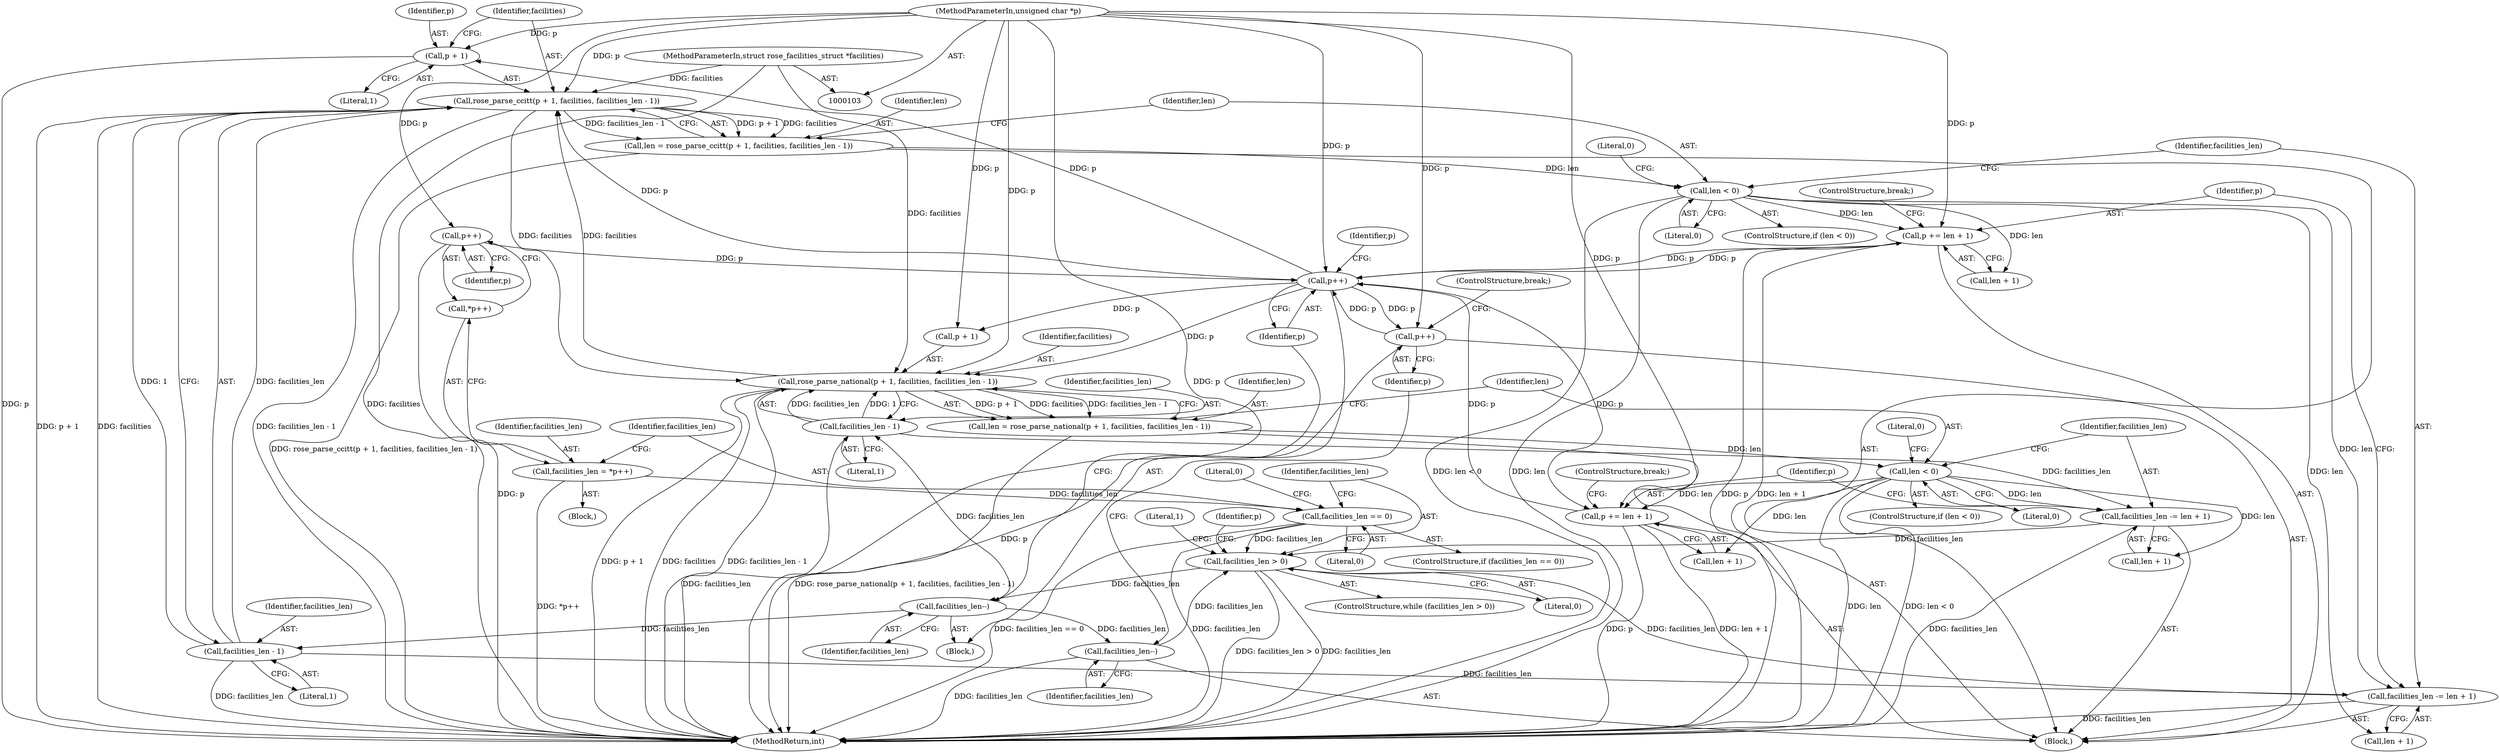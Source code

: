digraph "0_linux_be20250c13f88375345ad99950190685eda51eb8_0@pointer" {
"1000171" [label="(Call,p + 1)"];
"1000133" [label="(Call,p++)"];
"1000189" [label="(Call,p += len + 1)"];
"1000179" [label="(Call,len < 0)"];
"1000168" [label="(Call,len = rose_parse_ccitt(p + 1, facilities, facilities_len - 1))"];
"1000170" [label="(Call,rose_parse_ccitt(p + 1, facilities, facilities_len - 1))"];
"1000104" [label="(MethodParameterIn,unsigned char *p)"];
"1000142" [label="(Call,rose_parse_national(p + 1, facilities, facilities_len - 1))"];
"1000105" [label="(MethodParameterIn,struct rose_facilities_struct *facilities)"];
"1000147" [label="(Call,facilities_len - 1)"];
"1000131" [label="(Call,facilities_len--)"];
"1000121" [label="(Call,facilities_len > 0)"];
"1000184" [label="(Call,facilities_len -= len + 1)"];
"1000175" [label="(Call,facilities_len - 1)"];
"1000156" [label="(Call,facilities_len -= len + 1)"];
"1000151" [label="(Call,len < 0)"];
"1000140" [label="(Call,len = rose_parse_national(p + 1, facilities, facilities_len - 1))"];
"1000196" [label="(Call,facilities_len--)"];
"1000115" [label="(Call,facilities_len == 0)"];
"1000109" [label="(Call,facilities_len = *p++)"];
"1000198" [label="(Call,p++)"];
"1000112" [label="(Call,p++)"];
"1000161" [label="(Call,p += len + 1)"];
"1000116" [label="(Identifier,facilities_len)"];
"1000200" [label="(ControlStructure,break;)"];
"1000185" [label="(Identifier,facilities_len)"];
"1000112" [label="(Call,p++)"];
"1000179" [label="(Call,len < 0)"];
"1000181" [label="(Literal,0)"];
"1000105" [label="(MethodParameterIn,struct rose_facilities_struct *facilities)"];
"1000114" [label="(ControlStructure,if (facilities_len == 0))"];
"1000178" [label="(ControlStructure,if (len < 0))"];
"1000131" [label="(Call,facilities_len--)"];
"1000184" [label="(Call,facilities_len -= len + 1)"];
"1000171" [label="(Call,p + 1)"];
"1000163" [label="(Call,len + 1)"];
"1000197" [label="(Identifier,facilities_len)"];
"1000191" [label="(Call,len + 1)"];
"1000141" [label="(Identifier,len)"];
"1000138" [label="(Block,)"];
"1000149" [label="(Literal,1)"];
"1000142" [label="(Call,rose_parse_national(p + 1, facilities, facilities_len - 1))"];
"1000183" [label="(Literal,0)"];
"1000180" [label="(Identifier,len)"];
"1000186" [label="(Call,len + 1)"];
"1000155" [label="(Literal,0)"];
"1000190" [label="(Identifier,p)"];
"1000110" [label="(Identifier,facilities_len)"];
"1000169" [label="(Identifier,len)"];
"1000204" [label="(Literal,1)"];
"1000106" [label="(Block,)"];
"1000134" [label="(Identifier,p)"];
"1000140" [label="(Call,len = rose_parse_national(p + 1, facilities, facilities_len - 1))"];
"1000119" [label="(Literal,0)"];
"1000205" [label="(MethodReturn,int)"];
"1000199" [label="(Identifier,p)"];
"1000158" [label="(Call,len + 1)"];
"1000156" [label="(Call,facilities_len -= len + 1)"];
"1000130" [label="(Block,)"];
"1000176" [label="(Identifier,facilities_len)"];
"1000151" [label="(Call,len < 0)"];
"1000172" [label="(Identifier,p)"];
"1000133" [label="(Call,p++)"];
"1000162" [label="(Identifier,p)"];
"1000150" [label="(ControlStructure,if (len < 0))"];
"1000166" [label="(ControlStructure,break;)"];
"1000117" [label="(Literal,0)"];
"1000147" [label="(Call,facilities_len - 1)"];
"1000123" [label="(Literal,0)"];
"1000122" [label="(Identifier,facilities_len)"];
"1000148" [label="(Identifier,facilities_len)"];
"1000170" [label="(Call,rose_parse_ccitt(p + 1, facilities, facilities_len - 1))"];
"1000109" [label="(Call,facilities_len = *p++)"];
"1000152" [label="(Identifier,len)"];
"1000174" [label="(Identifier,facilities)"];
"1000196" [label="(Call,facilities_len--)"];
"1000153" [label="(Literal,0)"];
"1000173" [label="(Literal,1)"];
"1000168" [label="(Call,len = rose_parse_ccitt(p + 1, facilities, facilities_len - 1))"];
"1000104" [label="(MethodParameterIn,unsigned char *p)"];
"1000115" [label="(Call,facilities_len == 0)"];
"1000177" [label="(Literal,1)"];
"1000157" [label="(Identifier,facilities_len)"];
"1000111" [label="(Call,*p++)"];
"1000175" [label="(Call,facilities_len - 1)"];
"1000189" [label="(Call,p += len + 1)"];
"1000146" [label="(Identifier,facilities)"];
"1000137" [label="(Identifier,p)"];
"1000198" [label="(Call,p++)"];
"1000194" [label="(ControlStructure,break;)"];
"1000132" [label="(Identifier,facilities_len)"];
"1000121" [label="(Call,facilities_len > 0)"];
"1000113" [label="(Identifier,p)"];
"1000128" [label="(Identifier,p)"];
"1000161" [label="(Call,p += len + 1)"];
"1000143" [label="(Call,p + 1)"];
"1000120" [label="(ControlStructure,while (facilities_len > 0))"];
"1000171" -> "1000170"  [label="AST: "];
"1000171" -> "1000173"  [label="CFG: "];
"1000172" -> "1000171"  [label="AST: "];
"1000173" -> "1000171"  [label="AST: "];
"1000174" -> "1000171"  [label="CFG: "];
"1000171" -> "1000205"  [label="DDG: p"];
"1000133" -> "1000171"  [label="DDG: p"];
"1000104" -> "1000171"  [label="DDG: p"];
"1000133" -> "1000130"  [label="AST: "];
"1000133" -> "1000134"  [label="CFG: "];
"1000134" -> "1000133"  [label="AST: "];
"1000137" -> "1000133"  [label="CFG: "];
"1000189" -> "1000133"  [label="DDG: p"];
"1000198" -> "1000133"  [label="DDG: p"];
"1000112" -> "1000133"  [label="DDG: p"];
"1000161" -> "1000133"  [label="DDG: p"];
"1000104" -> "1000133"  [label="DDG: p"];
"1000133" -> "1000142"  [label="DDG: p"];
"1000133" -> "1000143"  [label="DDG: p"];
"1000133" -> "1000161"  [label="DDG: p"];
"1000133" -> "1000170"  [label="DDG: p"];
"1000133" -> "1000189"  [label="DDG: p"];
"1000133" -> "1000198"  [label="DDG: p"];
"1000189" -> "1000138"  [label="AST: "];
"1000189" -> "1000191"  [label="CFG: "];
"1000190" -> "1000189"  [label="AST: "];
"1000191" -> "1000189"  [label="AST: "];
"1000194" -> "1000189"  [label="CFG: "];
"1000189" -> "1000205"  [label="DDG: p"];
"1000189" -> "1000205"  [label="DDG: len + 1"];
"1000179" -> "1000189"  [label="DDG: len"];
"1000104" -> "1000189"  [label="DDG: p"];
"1000179" -> "1000178"  [label="AST: "];
"1000179" -> "1000181"  [label="CFG: "];
"1000180" -> "1000179"  [label="AST: "];
"1000181" -> "1000179"  [label="AST: "];
"1000183" -> "1000179"  [label="CFG: "];
"1000185" -> "1000179"  [label="CFG: "];
"1000179" -> "1000205"  [label="DDG: len < 0"];
"1000179" -> "1000205"  [label="DDG: len"];
"1000168" -> "1000179"  [label="DDG: len"];
"1000179" -> "1000184"  [label="DDG: len"];
"1000179" -> "1000186"  [label="DDG: len"];
"1000179" -> "1000191"  [label="DDG: len"];
"1000168" -> "1000138"  [label="AST: "];
"1000168" -> "1000170"  [label="CFG: "];
"1000169" -> "1000168"  [label="AST: "];
"1000170" -> "1000168"  [label="AST: "];
"1000180" -> "1000168"  [label="CFG: "];
"1000168" -> "1000205"  [label="DDG: rose_parse_ccitt(p + 1, facilities, facilities_len - 1)"];
"1000170" -> "1000168"  [label="DDG: p + 1"];
"1000170" -> "1000168"  [label="DDG: facilities"];
"1000170" -> "1000168"  [label="DDG: facilities_len - 1"];
"1000170" -> "1000175"  [label="CFG: "];
"1000174" -> "1000170"  [label="AST: "];
"1000175" -> "1000170"  [label="AST: "];
"1000170" -> "1000205"  [label="DDG: p + 1"];
"1000170" -> "1000205"  [label="DDG: facilities"];
"1000170" -> "1000205"  [label="DDG: facilities_len - 1"];
"1000170" -> "1000142"  [label="DDG: facilities"];
"1000104" -> "1000170"  [label="DDG: p"];
"1000142" -> "1000170"  [label="DDG: facilities"];
"1000105" -> "1000170"  [label="DDG: facilities"];
"1000175" -> "1000170"  [label="DDG: facilities_len"];
"1000175" -> "1000170"  [label="DDG: 1"];
"1000104" -> "1000103"  [label="AST: "];
"1000104" -> "1000205"  [label="DDG: p"];
"1000104" -> "1000112"  [label="DDG: p"];
"1000104" -> "1000142"  [label="DDG: p"];
"1000104" -> "1000143"  [label="DDG: p"];
"1000104" -> "1000161"  [label="DDG: p"];
"1000104" -> "1000198"  [label="DDG: p"];
"1000142" -> "1000140"  [label="AST: "];
"1000142" -> "1000147"  [label="CFG: "];
"1000143" -> "1000142"  [label="AST: "];
"1000146" -> "1000142"  [label="AST: "];
"1000147" -> "1000142"  [label="AST: "];
"1000140" -> "1000142"  [label="CFG: "];
"1000142" -> "1000205"  [label="DDG: p + 1"];
"1000142" -> "1000205"  [label="DDG: facilities"];
"1000142" -> "1000205"  [label="DDG: facilities_len - 1"];
"1000142" -> "1000140"  [label="DDG: p + 1"];
"1000142" -> "1000140"  [label="DDG: facilities"];
"1000142" -> "1000140"  [label="DDG: facilities_len - 1"];
"1000105" -> "1000142"  [label="DDG: facilities"];
"1000147" -> "1000142"  [label="DDG: facilities_len"];
"1000147" -> "1000142"  [label="DDG: 1"];
"1000105" -> "1000103"  [label="AST: "];
"1000105" -> "1000205"  [label="DDG: facilities"];
"1000147" -> "1000149"  [label="CFG: "];
"1000148" -> "1000147"  [label="AST: "];
"1000149" -> "1000147"  [label="AST: "];
"1000147" -> "1000205"  [label="DDG: facilities_len"];
"1000131" -> "1000147"  [label="DDG: facilities_len"];
"1000147" -> "1000156"  [label="DDG: facilities_len"];
"1000131" -> "1000130"  [label="AST: "];
"1000131" -> "1000132"  [label="CFG: "];
"1000132" -> "1000131"  [label="AST: "];
"1000134" -> "1000131"  [label="CFG: "];
"1000121" -> "1000131"  [label="DDG: facilities_len"];
"1000131" -> "1000175"  [label="DDG: facilities_len"];
"1000131" -> "1000196"  [label="DDG: facilities_len"];
"1000121" -> "1000120"  [label="AST: "];
"1000121" -> "1000123"  [label="CFG: "];
"1000122" -> "1000121"  [label="AST: "];
"1000123" -> "1000121"  [label="AST: "];
"1000128" -> "1000121"  [label="CFG: "];
"1000204" -> "1000121"  [label="CFG: "];
"1000121" -> "1000205"  [label="DDG: facilities_len > 0"];
"1000121" -> "1000205"  [label="DDG: facilities_len"];
"1000184" -> "1000121"  [label="DDG: facilities_len"];
"1000156" -> "1000121"  [label="DDG: facilities_len"];
"1000196" -> "1000121"  [label="DDG: facilities_len"];
"1000115" -> "1000121"  [label="DDG: facilities_len"];
"1000184" -> "1000138"  [label="AST: "];
"1000184" -> "1000186"  [label="CFG: "];
"1000185" -> "1000184"  [label="AST: "];
"1000186" -> "1000184"  [label="AST: "];
"1000190" -> "1000184"  [label="CFG: "];
"1000184" -> "1000205"  [label="DDG: facilities_len"];
"1000175" -> "1000184"  [label="DDG: facilities_len"];
"1000175" -> "1000177"  [label="CFG: "];
"1000176" -> "1000175"  [label="AST: "];
"1000177" -> "1000175"  [label="AST: "];
"1000175" -> "1000205"  [label="DDG: facilities_len"];
"1000156" -> "1000138"  [label="AST: "];
"1000156" -> "1000158"  [label="CFG: "];
"1000157" -> "1000156"  [label="AST: "];
"1000158" -> "1000156"  [label="AST: "];
"1000162" -> "1000156"  [label="CFG: "];
"1000156" -> "1000205"  [label="DDG: facilities_len"];
"1000151" -> "1000156"  [label="DDG: len"];
"1000151" -> "1000150"  [label="AST: "];
"1000151" -> "1000153"  [label="CFG: "];
"1000152" -> "1000151"  [label="AST: "];
"1000153" -> "1000151"  [label="AST: "];
"1000155" -> "1000151"  [label="CFG: "];
"1000157" -> "1000151"  [label="CFG: "];
"1000151" -> "1000205"  [label="DDG: len < 0"];
"1000151" -> "1000205"  [label="DDG: len"];
"1000140" -> "1000151"  [label="DDG: len"];
"1000151" -> "1000158"  [label="DDG: len"];
"1000151" -> "1000161"  [label="DDG: len"];
"1000151" -> "1000163"  [label="DDG: len"];
"1000140" -> "1000138"  [label="AST: "];
"1000141" -> "1000140"  [label="AST: "];
"1000152" -> "1000140"  [label="CFG: "];
"1000140" -> "1000205"  [label="DDG: rose_parse_national(p + 1, facilities, facilities_len - 1)"];
"1000196" -> "1000138"  [label="AST: "];
"1000196" -> "1000197"  [label="CFG: "];
"1000197" -> "1000196"  [label="AST: "];
"1000199" -> "1000196"  [label="CFG: "];
"1000196" -> "1000205"  [label="DDG: facilities_len"];
"1000115" -> "1000114"  [label="AST: "];
"1000115" -> "1000117"  [label="CFG: "];
"1000116" -> "1000115"  [label="AST: "];
"1000117" -> "1000115"  [label="AST: "];
"1000119" -> "1000115"  [label="CFG: "];
"1000122" -> "1000115"  [label="CFG: "];
"1000115" -> "1000205"  [label="DDG: facilities_len == 0"];
"1000115" -> "1000205"  [label="DDG: facilities_len"];
"1000109" -> "1000115"  [label="DDG: facilities_len"];
"1000109" -> "1000106"  [label="AST: "];
"1000109" -> "1000111"  [label="CFG: "];
"1000110" -> "1000109"  [label="AST: "];
"1000111" -> "1000109"  [label="AST: "];
"1000116" -> "1000109"  [label="CFG: "];
"1000109" -> "1000205"  [label="DDG: *p++"];
"1000198" -> "1000138"  [label="AST: "];
"1000198" -> "1000199"  [label="CFG: "];
"1000199" -> "1000198"  [label="AST: "];
"1000200" -> "1000198"  [label="CFG: "];
"1000198" -> "1000205"  [label="DDG: p"];
"1000112" -> "1000111"  [label="AST: "];
"1000112" -> "1000113"  [label="CFG: "];
"1000113" -> "1000112"  [label="AST: "];
"1000111" -> "1000112"  [label="CFG: "];
"1000112" -> "1000205"  [label="DDG: p"];
"1000161" -> "1000138"  [label="AST: "];
"1000161" -> "1000163"  [label="CFG: "];
"1000162" -> "1000161"  [label="AST: "];
"1000163" -> "1000161"  [label="AST: "];
"1000166" -> "1000161"  [label="CFG: "];
"1000161" -> "1000205"  [label="DDG: len + 1"];
"1000161" -> "1000205"  [label="DDG: p"];
}
